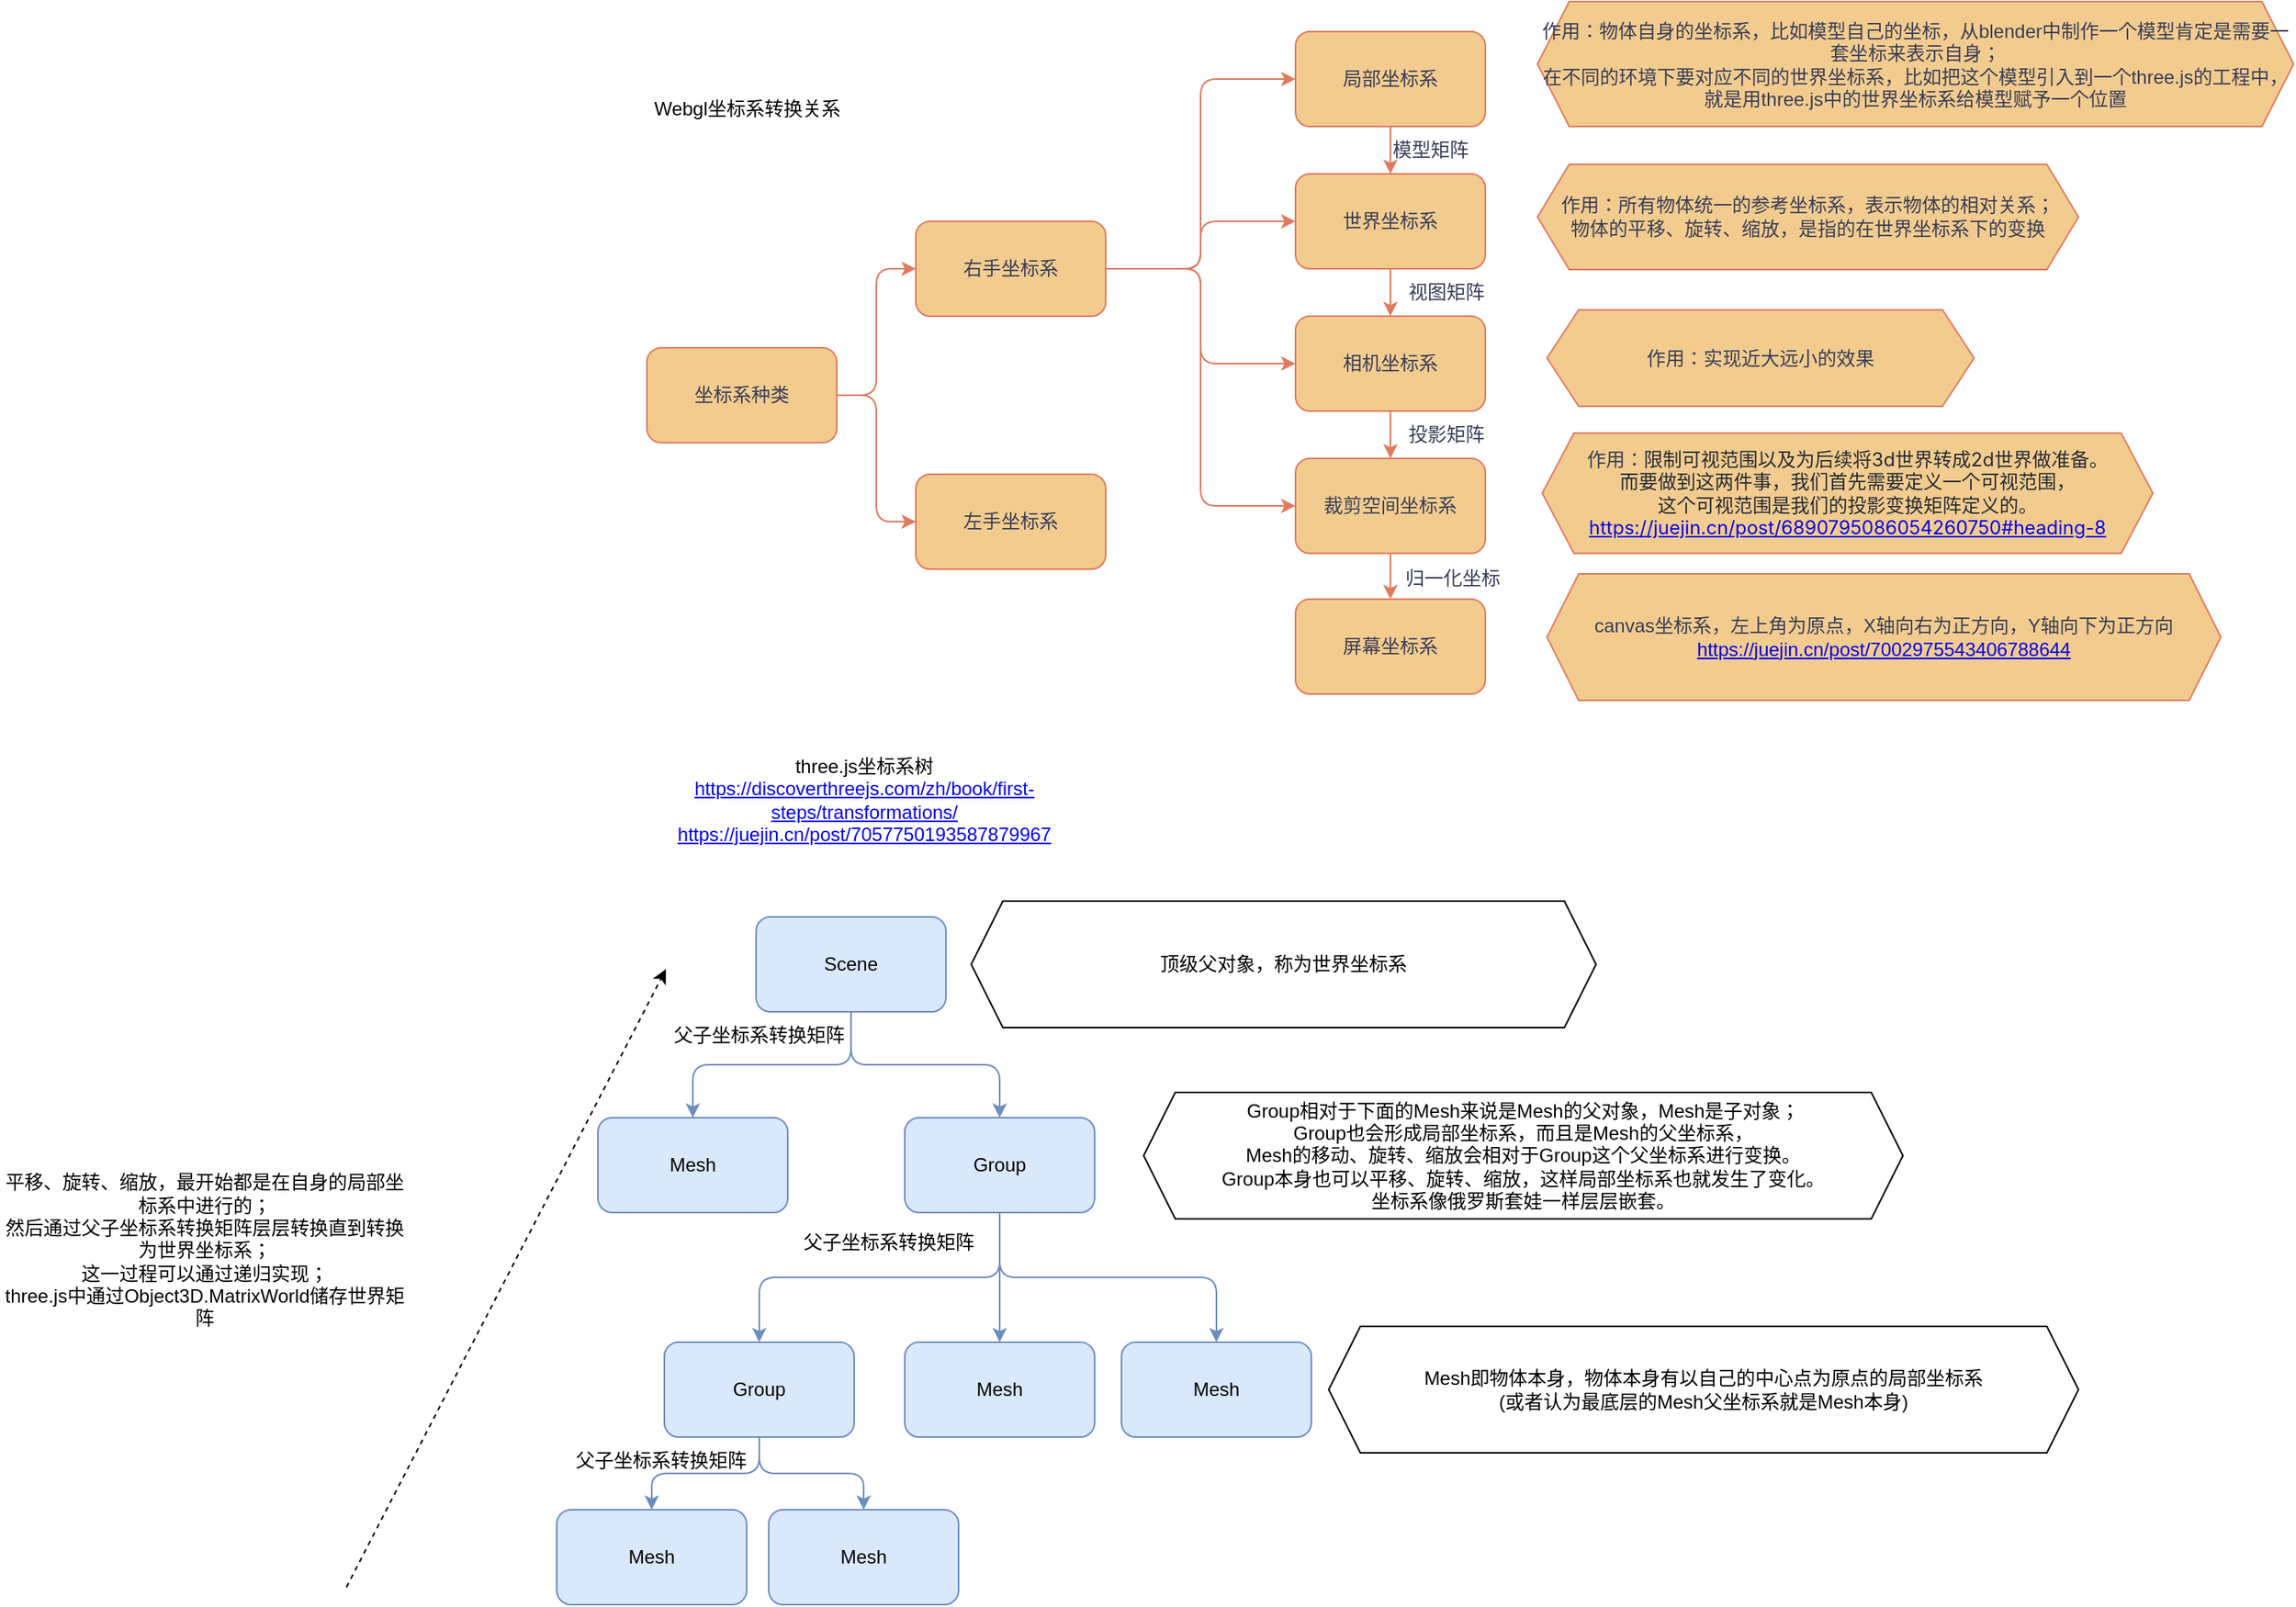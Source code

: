 <mxfile version="21.3.8" type="github">
  <diagram id="iZg1cKGvFL-ISrlDS8re" name="第 1 页">
    <mxGraphModel dx="1762" dy="778" grid="0" gridSize="10" guides="1" tooltips="1" connect="1" arrows="1" fold="1" page="0" pageScale="1" pageWidth="827" pageHeight="1169" math="0" shadow="0">
      <root>
        <mxCell id="0" />
        <mxCell id="1" parent="0" />
        <mxCell id="yo_hxppsZWKmxfAibkp3-1" style="edgeStyle=orthogonalEdgeStyle;rounded=1;orthogonalLoop=1;jettySize=auto;html=1;exitX=1;exitY=0.5;exitDx=0;exitDy=0;entryX=0;entryY=0.5;entryDx=0;entryDy=0;labelBackgroundColor=none;fontColor=default;strokeColor=#E07A5F;" parent="1" source="yo_hxppsZWKmxfAibkp3-3" target="yo_hxppsZWKmxfAibkp3-14" edge="1">
          <mxGeometry relative="1" as="geometry" />
        </mxCell>
        <mxCell id="yo_hxppsZWKmxfAibkp3-2" style="edgeStyle=orthogonalEdgeStyle;rounded=1;orthogonalLoop=1;jettySize=auto;html=1;exitX=1;exitY=0.5;exitDx=0;exitDy=0;entryX=0;entryY=0.5;entryDx=0;entryDy=0;labelBackgroundColor=none;fontColor=default;strokeColor=#E07A5F;" parent="1" source="yo_hxppsZWKmxfAibkp3-3" target="yo_hxppsZWKmxfAibkp3-15" edge="1">
          <mxGeometry relative="1" as="geometry" />
        </mxCell>
        <mxCell id="yo_hxppsZWKmxfAibkp3-3" value="坐标系种类" style="rounded=1;whiteSpace=wrap;html=1;labelBackgroundColor=none;fillColor=#F2CC8F;strokeColor=#E07A5F;fontColor=#393C56;" parent="1" vertex="1">
          <mxGeometry x="90" y="270" width="120" height="60" as="geometry" />
        </mxCell>
        <mxCell id="yo_hxppsZWKmxfAibkp3-4" style="edgeStyle=orthogonalEdgeStyle;rounded=1;orthogonalLoop=1;jettySize=auto;html=1;exitX=0.5;exitY=1;exitDx=0;exitDy=0;labelBackgroundColor=none;fontColor=default;strokeColor=#E07A5F;" parent="1" source="yo_hxppsZWKmxfAibkp3-5" target="yo_hxppsZWKmxfAibkp3-7" edge="1">
          <mxGeometry relative="1" as="geometry" />
        </mxCell>
        <mxCell id="yo_hxppsZWKmxfAibkp3-5" value="局部坐标系" style="rounded=1;whiteSpace=wrap;html=1;labelBackgroundColor=none;fillColor=#F2CC8F;strokeColor=#E07A5F;fontColor=#393C56;" parent="1" vertex="1">
          <mxGeometry x="500" y="70" width="120" height="60" as="geometry" />
        </mxCell>
        <mxCell id="yo_hxppsZWKmxfAibkp3-6" style="edgeStyle=orthogonalEdgeStyle;rounded=1;orthogonalLoop=1;jettySize=auto;html=1;exitX=0.5;exitY=1;exitDx=0;exitDy=0;labelBackgroundColor=none;fontColor=default;strokeColor=#E07A5F;" parent="1" source="yo_hxppsZWKmxfAibkp3-7" target="yo_hxppsZWKmxfAibkp3-9" edge="1">
          <mxGeometry relative="1" as="geometry" />
        </mxCell>
        <mxCell id="yo_hxppsZWKmxfAibkp3-7" value="世界坐标系" style="rounded=1;whiteSpace=wrap;html=1;labelBackgroundColor=none;fillColor=#F2CC8F;strokeColor=#E07A5F;fontColor=#393C56;" parent="1" vertex="1">
          <mxGeometry x="500" y="160" width="120" height="60" as="geometry" />
        </mxCell>
        <mxCell id="yo_hxppsZWKmxfAibkp3-8" style="edgeStyle=orthogonalEdgeStyle;rounded=1;orthogonalLoop=1;jettySize=auto;html=1;exitX=0.5;exitY=1;exitDx=0;exitDy=0;entryX=0.5;entryY=0;entryDx=0;entryDy=0;labelBackgroundColor=none;fontColor=default;strokeColor=#E07A5F;" parent="1" source="yo_hxppsZWKmxfAibkp3-9" target="yo_hxppsZWKmxfAibkp3-19" edge="1">
          <mxGeometry relative="1" as="geometry" />
        </mxCell>
        <mxCell id="yo_hxppsZWKmxfAibkp3-9" value="相机坐标系" style="rounded=1;whiteSpace=wrap;html=1;labelBackgroundColor=none;fillColor=#F2CC8F;strokeColor=#E07A5F;fontColor=#393C56;" parent="1" vertex="1">
          <mxGeometry x="500" y="250" width="120" height="60" as="geometry" />
        </mxCell>
        <mxCell id="yo_hxppsZWKmxfAibkp3-10" style="edgeStyle=orthogonalEdgeStyle;rounded=1;orthogonalLoop=1;jettySize=auto;html=1;exitX=1;exitY=0.5;exitDx=0;exitDy=0;entryX=0;entryY=0.5;entryDx=0;entryDy=0;labelBackgroundColor=none;fontColor=default;strokeColor=#E07A5F;" parent="1" source="yo_hxppsZWKmxfAibkp3-14" target="yo_hxppsZWKmxfAibkp3-5" edge="1">
          <mxGeometry relative="1" as="geometry" />
        </mxCell>
        <mxCell id="yo_hxppsZWKmxfAibkp3-11" style="edgeStyle=orthogonalEdgeStyle;rounded=1;orthogonalLoop=1;jettySize=auto;html=1;exitX=1;exitY=0.5;exitDx=0;exitDy=0;entryX=0;entryY=0.5;entryDx=0;entryDy=0;labelBackgroundColor=none;fontColor=default;strokeColor=#E07A5F;" parent="1" source="yo_hxppsZWKmxfAibkp3-14" target="yo_hxppsZWKmxfAibkp3-7" edge="1">
          <mxGeometry relative="1" as="geometry" />
        </mxCell>
        <mxCell id="yo_hxppsZWKmxfAibkp3-12" style="edgeStyle=orthogonalEdgeStyle;rounded=1;orthogonalLoop=1;jettySize=auto;html=1;exitX=1;exitY=0.5;exitDx=0;exitDy=0;entryX=0;entryY=0.5;entryDx=0;entryDy=0;labelBackgroundColor=none;fontColor=default;strokeColor=#E07A5F;" parent="1" source="yo_hxppsZWKmxfAibkp3-14" target="yo_hxppsZWKmxfAibkp3-9" edge="1">
          <mxGeometry relative="1" as="geometry" />
        </mxCell>
        <mxCell id="yo_hxppsZWKmxfAibkp3-13" style="edgeStyle=orthogonalEdgeStyle;orthogonalLoop=1;jettySize=auto;html=1;exitX=1;exitY=0.5;exitDx=0;exitDy=0;entryX=0;entryY=0.5;entryDx=0;entryDy=0;labelBackgroundColor=none;fontColor=default;strokeColor=#E07A5F;rounded=1;" parent="1" source="yo_hxppsZWKmxfAibkp3-14" target="yo_hxppsZWKmxfAibkp3-19" edge="1">
          <mxGeometry relative="1" as="geometry" />
        </mxCell>
        <mxCell id="yo_hxppsZWKmxfAibkp3-14" value="右手坐标系" style="rounded=1;whiteSpace=wrap;html=1;labelBackgroundColor=none;fillColor=#F2CC8F;strokeColor=#E07A5F;fontColor=#393C56;" parent="1" vertex="1">
          <mxGeometry x="260" y="190" width="120" height="60" as="geometry" />
        </mxCell>
        <mxCell id="yo_hxppsZWKmxfAibkp3-15" value="左手坐标系" style="rounded=1;whiteSpace=wrap;html=1;labelBackgroundColor=none;fillColor=#F2CC8F;strokeColor=#E07A5F;fontColor=#393C56;" parent="1" vertex="1">
          <mxGeometry x="260" y="350" width="120" height="60" as="geometry" />
        </mxCell>
        <mxCell id="yo_hxppsZWKmxfAibkp3-16" value="模型矩阵" style="text;html=1;align=center;verticalAlign=middle;resizable=0;points=[];autosize=1;strokeColor=none;fillColor=none;labelBackgroundColor=none;rounded=1;fontColor=#393C56;" parent="1" vertex="1">
          <mxGeometry x="550" y="130" width="70" height="30" as="geometry" />
        </mxCell>
        <mxCell id="yo_hxppsZWKmxfAibkp3-17" value="视图矩阵" style="text;html=1;align=center;verticalAlign=middle;resizable=0;points=[];autosize=1;strokeColor=none;fillColor=none;labelBackgroundColor=none;rounded=1;fontColor=#393C56;" parent="1" vertex="1">
          <mxGeometry x="560" y="220" width="70" height="30" as="geometry" />
        </mxCell>
        <mxCell id="yo_hxppsZWKmxfAibkp3-18" style="edgeStyle=orthogonalEdgeStyle;rounded=1;orthogonalLoop=1;jettySize=auto;html=1;exitX=0.5;exitY=1;exitDx=0;exitDy=0;entryX=0.5;entryY=0;entryDx=0;entryDy=0;labelBackgroundColor=none;fontColor=default;strokeColor=#E07A5F;" parent="1" source="yo_hxppsZWKmxfAibkp3-19" target="yo_hxppsZWKmxfAibkp3-21" edge="1">
          <mxGeometry relative="1" as="geometry" />
        </mxCell>
        <mxCell id="yo_hxppsZWKmxfAibkp3-19" value="裁剪空间坐标系" style="rounded=1;whiteSpace=wrap;html=1;labelBackgroundColor=none;fillColor=#F2CC8F;strokeColor=#E07A5F;fontColor=#393C56;" parent="1" vertex="1">
          <mxGeometry x="500" y="340" width="120" height="60" as="geometry" />
        </mxCell>
        <mxCell id="yo_hxppsZWKmxfAibkp3-20" value="投影矩阵" style="text;html=1;align=center;verticalAlign=middle;resizable=0;points=[];autosize=1;strokeColor=none;fillColor=none;labelBackgroundColor=none;rounded=1;fontColor=#393C56;" parent="1" vertex="1">
          <mxGeometry x="560" y="310" width="70" height="30" as="geometry" />
        </mxCell>
        <mxCell id="yo_hxppsZWKmxfAibkp3-21" value="屏幕坐标系" style="rounded=1;whiteSpace=wrap;html=1;labelBackgroundColor=none;fillColor=#F2CC8F;strokeColor=#E07A5F;fontColor=#393C56;" parent="1" vertex="1">
          <mxGeometry x="500" y="429" width="120" height="60" as="geometry" />
        </mxCell>
        <mxCell id="yo_hxppsZWKmxfAibkp3-22" value="归一化坐标" style="text;html=1;align=center;verticalAlign=middle;resizable=0;points=[];autosize=1;strokeColor=none;fillColor=none;labelBackgroundColor=none;rounded=1;fontColor=#393C56;" parent="1" vertex="1">
          <mxGeometry x="560" y="403" width="78" height="26" as="geometry" />
        </mxCell>
        <mxCell id="yo_hxppsZWKmxfAibkp3-23" value="canvas坐标系，左上角为原点，X轴向右为正方向，Y轴向下为正方向&lt;a href=&quot;https://juejin.cn/post/7002975543406788644&quot; style=&quot;border-color: var(--border-color);&quot;&gt;https://juejin.cn/post/7002975543406788644&lt;/a&gt;" style="shape=hexagon;perimeter=hexagonPerimeter2;whiteSpace=wrap;html=1;fixedSize=1;labelBackgroundColor=none;rounded=0;fillColor=#F2CC8F;strokeColor=#E07A5F;fontColor=#393C56;" parent="1" vertex="1">
          <mxGeometry x="659" y="413" width="426" height="80" as="geometry" />
        </mxCell>
        <mxCell id="yo_hxppsZWKmxfAibkp3-24" value="作用：实现近大远小的效果" style="shape=hexagon;perimeter=hexagonPerimeter2;whiteSpace=wrap;html=1;fixedSize=1;labelBackgroundColor=none;fillColor=#F2CC8F;strokeColor=#E07A5F;fontColor=#393C56;rounded=0;" parent="1" vertex="1">
          <mxGeometry x="659" y="246" width="270" height="61" as="geometry" />
        </mxCell>
        <mxCell id="yo_hxppsZWKmxfAibkp3-25" value="作用：所有物体统一的参考坐标系，表示物体的相对关系；&lt;br&gt;物体的平移、旋转、缩放，是指的在世界坐标系下的变换" style="shape=hexagon;perimeter=hexagonPerimeter2;whiteSpace=wrap;html=1;fixedSize=1;labelBackgroundColor=none;fillColor=#F2CC8F;strokeColor=#E07A5F;fontColor=#393C56;rounded=0;" parent="1" vertex="1">
          <mxGeometry x="653" y="154" width="342" height="66.5" as="geometry" />
        </mxCell>
        <mxCell id="yo_hxppsZWKmxfAibkp3-26" value="作用：&lt;span style=&quot;color: rgb(37, 41, 51); font-family: -apple-system, system-ui, &amp;quot;Segoe UI&amp;quot;, Roboto, Ubuntu, Cantarell, &amp;quot;Noto Sans&amp;quot;, sans-serif, BlinkMacSystemFont, &amp;quot;Helvetica Neue&amp;quot;, &amp;quot;PingFang SC&amp;quot;, &amp;quot;Hiragino Sans GB&amp;quot;, &amp;quot;Microsoft YaHei&amp;quot;, Arial; text-align: start;&quot;&gt;&lt;font style=&quot;font-size: 12px;&quot;&gt;限制可视范围以及为后续将3d世界转成2d世界做准备。&lt;br&gt;而要做到这两件事，我们首先需要定义一个可视范围，&lt;br&gt;这个可视范围是我们的投影变换矩阵定义的。&lt;br&gt;&lt;a href=&quot;https://juejin.cn/post/6890795086054260750#heading-8&quot;&gt;https://juejin.cn/post/6890795086054260750#heading-8&lt;/a&gt;&lt;br&gt;&lt;/font&gt;&lt;/span&gt;" style="shape=hexagon;perimeter=hexagonPerimeter2;whiteSpace=wrap;html=1;fixedSize=1;labelBackgroundColor=none;fillColor=#F2CC8F;strokeColor=#E07A5F;fontColor=#393C56;rounded=0;" parent="1" vertex="1">
          <mxGeometry x="656" y="324" width="386" height="76" as="geometry" />
        </mxCell>
        <mxCell id="yo_hxppsZWKmxfAibkp3-27" value="作用：物体自身的坐标系，比如模型自己的坐标，从blender中制作一个模型肯定是需要一套坐标来表示自身；&lt;br&gt;在不同的环境下要对应不同的世界坐标系，比如把这个模型引入到一个three.js的工程中，就是用three.js中的世界坐标系给模型赋予一个位置" style="shape=hexagon;perimeter=hexagonPerimeter2;whiteSpace=wrap;html=1;fixedSize=1;labelBackgroundColor=none;fillColor=#F2CC8F;strokeColor=#E07A5F;fontColor=#393C56;rounded=0;" parent="1" vertex="1">
          <mxGeometry x="653" y="51" width="478" height="79" as="geometry" />
        </mxCell>
        <mxCell id="yo_hxppsZWKmxfAibkp3-28" value="three.js坐标系树&lt;a href=&quot;https://discoverthreejs.com/zh/book/first-steps/transformations/&quot;&gt;https://discoverthreejs.com/zh/book/first-steps/transformations/&lt;/a&gt;&lt;br&gt;&lt;a href=&quot;https://juejin.cn/post/7057750193587879967&quot;&gt;https://juejin.cn/post/7057750193587879967&lt;/a&gt;" style="text;html=1;strokeColor=none;fillColor=none;align=center;verticalAlign=middle;whiteSpace=wrap;rounded=0;" parent="1" vertex="1">
          <mxGeometry x="111.5" y="518" width="231" height="75" as="geometry" />
        </mxCell>
        <mxCell id="yo_hxppsZWKmxfAibkp3-31" value="" style="edgeStyle=orthogonalEdgeStyle;rounded=1;orthogonalLoop=1;jettySize=auto;html=1;exitX=0.5;exitY=1;exitDx=0;exitDy=0;fillColor=#dae8fc;strokeColor=#6c8ebf;" parent="1" source="yo_hxppsZWKmxfAibkp3-29" target="yo_hxppsZWKmxfAibkp3-30" edge="1">
          <mxGeometry relative="1" as="geometry" />
        </mxCell>
        <mxCell id="yo_hxppsZWKmxfAibkp3-34" style="edgeStyle=orthogonalEdgeStyle;rounded=1;orthogonalLoop=1;jettySize=auto;html=1;exitX=0.5;exitY=1;exitDx=0;exitDy=0;fillColor=#dae8fc;strokeColor=#6c8ebf;" parent="1" source="yo_hxppsZWKmxfAibkp3-29" target="yo_hxppsZWKmxfAibkp3-33" edge="1">
          <mxGeometry relative="1" as="geometry" />
        </mxCell>
        <mxCell id="yo_hxppsZWKmxfAibkp3-29" value="Scene" style="rounded=1;whiteSpace=wrap;html=1;fillColor=#dae8fc;strokeColor=#6c8ebf;" parent="1" vertex="1">
          <mxGeometry x="159" y="630" width="120" height="60" as="geometry" />
        </mxCell>
        <mxCell id="yo_hxppsZWKmxfAibkp3-52" style="edgeStyle=orthogonalEdgeStyle;rounded=1;orthogonalLoop=1;jettySize=auto;html=1;exitX=0.5;exitY=1;exitDx=0;exitDy=0;entryX=0.5;entryY=0;entryDx=0;entryDy=0;fillColor=#dae8fc;strokeColor=#6c8ebf;" parent="1" source="yo_hxppsZWKmxfAibkp3-30" target="yo_hxppsZWKmxfAibkp3-39" edge="1">
          <mxGeometry relative="1" as="geometry" />
        </mxCell>
        <mxCell id="yo_hxppsZWKmxfAibkp3-55" style="edgeStyle=orthogonalEdgeStyle;rounded=1;orthogonalLoop=1;jettySize=auto;html=1;exitX=0.5;exitY=1;exitDx=0;exitDy=0;entryX=0.5;entryY=0;entryDx=0;entryDy=0;fillColor=#dae8fc;strokeColor=#6c8ebf;" parent="1" source="yo_hxppsZWKmxfAibkp3-30" target="yo_hxppsZWKmxfAibkp3-36" edge="1">
          <mxGeometry relative="1" as="geometry" />
        </mxCell>
        <mxCell id="yo_hxppsZWKmxfAibkp3-56" style="edgeStyle=orthogonalEdgeStyle;rounded=1;orthogonalLoop=1;jettySize=auto;html=1;exitX=0.5;exitY=1;exitDx=0;exitDy=0;fillColor=#dae8fc;strokeColor=#6c8ebf;" parent="1" source="yo_hxppsZWKmxfAibkp3-30" target="yo_hxppsZWKmxfAibkp3-46" edge="1">
          <mxGeometry relative="1" as="geometry" />
        </mxCell>
        <mxCell id="yo_hxppsZWKmxfAibkp3-30" value="Group" style="whiteSpace=wrap;html=1;rounded=1;fillColor=#dae8fc;strokeColor=#6c8ebf;" parent="1" vertex="1">
          <mxGeometry x="253" y="757" width="120" height="60" as="geometry" />
        </mxCell>
        <mxCell id="yo_hxppsZWKmxfAibkp3-33" value="Mesh" style="whiteSpace=wrap;html=1;rounded=1;fillColor=#dae8fc;strokeColor=#6c8ebf;" parent="1" vertex="1">
          <mxGeometry x="59" y="757" width="120" height="60" as="geometry" />
        </mxCell>
        <mxCell id="yo_hxppsZWKmxfAibkp3-36" value="Mesh" style="rounded=1;whiteSpace=wrap;html=1;fillColor=#dae8fc;strokeColor=#6c8ebf;" parent="1" vertex="1">
          <mxGeometry x="253" y="899" width="120" height="60" as="geometry" />
        </mxCell>
        <mxCell id="yo_hxppsZWKmxfAibkp3-39" value="Mesh" style="rounded=1;whiteSpace=wrap;html=1;fillColor=#dae8fc;strokeColor=#6c8ebf;" parent="1" vertex="1">
          <mxGeometry x="390" y="899" width="120" height="60" as="geometry" />
        </mxCell>
        <mxCell id="yo_hxppsZWKmxfAibkp3-41" value="Mesh即物体本身，物体本身有以自己的中心点为原点的局部坐标系&lt;br&gt;(或者认为最底层的Mesh父坐标系就是Mesh本身)" style="shape=hexagon;perimeter=hexagonPerimeter2;whiteSpace=wrap;html=1;fixedSize=1;" parent="1" vertex="1">
          <mxGeometry x="521" y="889" width="474" height="80" as="geometry" />
        </mxCell>
        <mxCell id="yo_hxppsZWKmxfAibkp3-42" value="Webgl坐标系转换关系" style="text;html=1;strokeColor=none;fillColor=none;align=center;verticalAlign=middle;whiteSpace=wrap;rounded=0;" parent="1" vertex="1">
          <mxGeometry x="61" y="104" width="185" height="30" as="geometry" />
        </mxCell>
        <mxCell id="yo_hxppsZWKmxfAibkp3-44" value="Group相对于下面的Mesh来说是Mesh的父对象，Mesh是子对象；&lt;br&gt;Group也会形成局部坐标系，而且是Mesh的父坐标系，&lt;br&gt;Mesh的移动、旋转、缩放会相对于Group这个父坐标系进行变换。&lt;br&gt;Group本身也可以平移、旋转、缩放，这样局部坐标系也就发生了变化。&lt;br&gt;坐标系像俄罗斯套娃一样层层嵌套。" style="shape=hexagon;perimeter=hexagonPerimeter2;whiteSpace=wrap;html=1;fixedSize=1;" parent="1" vertex="1">
          <mxGeometry x="404" y="741" width="480" height="80" as="geometry" />
        </mxCell>
        <mxCell id="yo_hxppsZWKmxfAibkp3-50" style="edgeStyle=orthogonalEdgeStyle;rounded=1;orthogonalLoop=1;jettySize=auto;html=1;exitX=0.5;exitY=1;exitDx=0;exitDy=0;entryX=0.5;entryY=0;entryDx=0;entryDy=0;fillColor=#dae8fc;strokeColor=#6c8ebf;" parent="1" source="yo_hxppsZWKmxfAibkp3-46" target="yo_hxppsZWKmxfAibkp3-48" edge="1">
          <mxGeometry relative="1" as="geometry" />
        </mxCell>
        <mxCell id="yo_hxppsZWKmxfAibkp3-51" style="edgeStyle=orthogonalEdgeStyle;rounded=1;orthogonalLoop=1;jettySize=auto;html=1;exitX=0.5;exitY=1;exitDx=0;exitDy=0;entryX=0.5;entryY=0;entryDx=0;entryDy=0;fillColor=#dae8fc;strokeColor=#6c8ebf;" parent="1" source="yo_hxppsZWKmxfAibkp3-46" target="yo_hxppsZWKmxfAibkp3-49" edge="1">
          <mxGeometry relative="1" as="geometry" />
        </mxCell>
        <mxCell id="yo_hxppsZWKmxfAibkp3-46" value="Group" style="rounded=1;whiteSpace=wrap;html=1;fillColor=#dae8fc;strokeColor=#6c8ebf;" parent="1" vertex="1">
          <mxGeometry x="101" y="899" width="120" height="60" as="geometry" />
        </mxCell>
        <mxCell id="yo_hxppsZWKmxfAibkp3-48" value="Mesh" style="rounded=1;whiteSpace=wrap;html=1;fillColor=#dae8fc;strokeColor=#6c8ebf;" parent="1" vertex="1">
          <mxGeometry x="33" y="1005" width="120" height="60" as="geometry" />
        </mxCell>
        <mxCell id="yo_hxppsZWKmxfAibkp3-49" value="Mesh" style="rounded=1;whiteSpace=wrap;html=1;fillColor=#dae8fc;strokeColor=#6c8ebf;" parent="1" vertex="1">
          <mxGeometry x="167" y="1005" width="120" height="60" as="geometry" />
        </mxCell>
        <mxCell id="yo_hxppsZWKmxfAibkp3-57" value="顶级父对象，称为世界坐标系" style="shape=hexagon;perimeter=hexagonPerimeter2;whiteSpace=wrap;html=1;fixedSize=1;" parent="1" vertex="1">
          <mxGeometry x="295" y="620" width="395" height="80" as="geometry" />
        </mxCell>
        <mxCell id="yo_hxppsZWKmxfAibkp3-58" value="" style="endArrow=classic;html=1;rounded=1;dashed=1;" parent="1" edge="1">
          <mxGeometry width="50" height="50" relative="1" as="geometry">
            <mxPoint x="-100" y="1054" as="sourcePoint" />
            <mxPoint x="102" y="663" as="targetPoint" />
          </mxGeometry>
        </mxCell>
        <mxCell id="NJ_nyHVhBq5YtedAG1O0-1" value="父子坐标系转换矩阵" style="text;html=1;strokeColor=none;fillColor=none;align=center;verticalAlign=middle;whiteSpace=wrap;rounded=0;" parent="1" vertex="1">
          <mxGeometry x="39" y="959" width="120" height="30" as="geometry" />
        </mxCell>
        <mxCell id="NJ_nyHVhBq5YtedAG1O0-3" value="父子坐标系转换矩阵" style="text;html=1;strokeColor=none;fillColor=none;align=center;verticalAlign=middle;whiteSpace=wrap;rounded=0;" parent="1" vertex="1">
          <mxGeometry x="101" y="690" width="120" height="30" as="geometry" />
        </mxCell>
        <mxCell id="NJ_nyHVhBq5YtedAG1O0-4" value="父子坐标系转换矩阵" style="text;html=1;strokeColor=none;fillColor=none;align=center;verticalAlign=middle;whiteSpace=wrap;rounded=0;" parent="1" vertex="1">
          <mxGeometry x="183" y="821" width="120" height="30" as="geometry" />
        </mxCell>
        <mxCell id="NJ_nyHVhBq5YtedAG1O0-5" value="平移、旋转、缩放，最开始都是在自身的局部坐标系中进行的；&lt;br&gt;然后通过父子坐标系转换矩阵层层转换直到转换为世界坐标系；&lt;br&gt;这一过程可以通过递归实现；&lt;br&gt;three.js中通过Object3D.MatrixWorld储存世界矩阵" style="text;html=1;strokeColor=none;fillColor=none;align=center;verticalAlign=middle;whiteSpace=wrap;rounded=0;" parent="1" vertex="1">
          <mxGeometry x="-319" y="782" width="259" height="117" as="geometry" />
        </mxCell>
      </root>
    </mxGraphModel>
  </diagram>
</mxfile>
